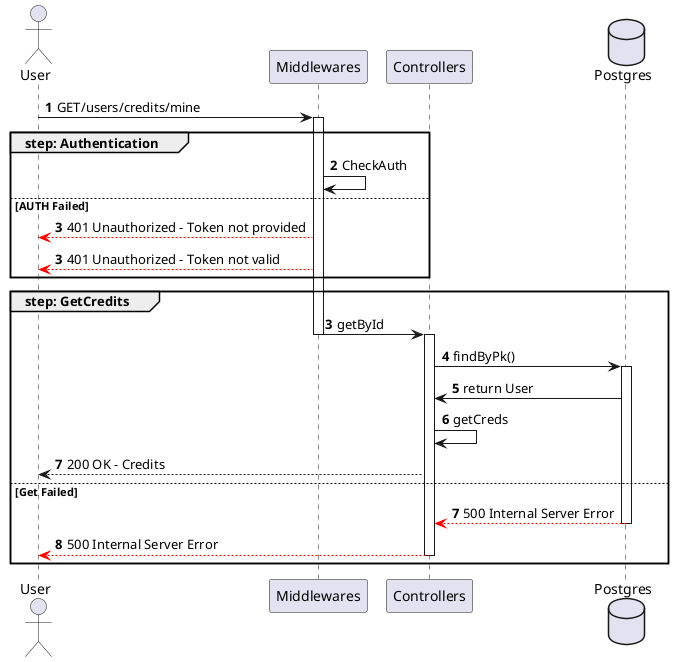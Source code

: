 @startuml getCredits

actor User
participant Middlewares
participant Controllers
database Postgres

autonumber
User -> Middlewares ++: GET/users/credits/mine
group step: Authentication
    Middlewares -> Middlewares : CheckAuth
else AUTH Failed
    autonumber 3
    Middlewares --[#red]> User : 401 Unauthorized - Token not provided
    autonumber 3
    Middlewares --[#red]> User : 401 Unauthorized - Token not valid
end
group step: GetCredits
    autonumber 3
    Middlewares -> Controllers --++: getById
    Controllers -> Postgres ++: findByPk()
    Postgres -> Controllers: return User
    Controllers -> Controllers : getCreds
    Controllers --> User : 200 OK - Credits
else Get Failed
    autonumber 7
    Postgres --[#red]> Controllers --: 500 Internal Server Error
    Controllers --[#red]> User --: 500 Internal Server Error
end

@enduml